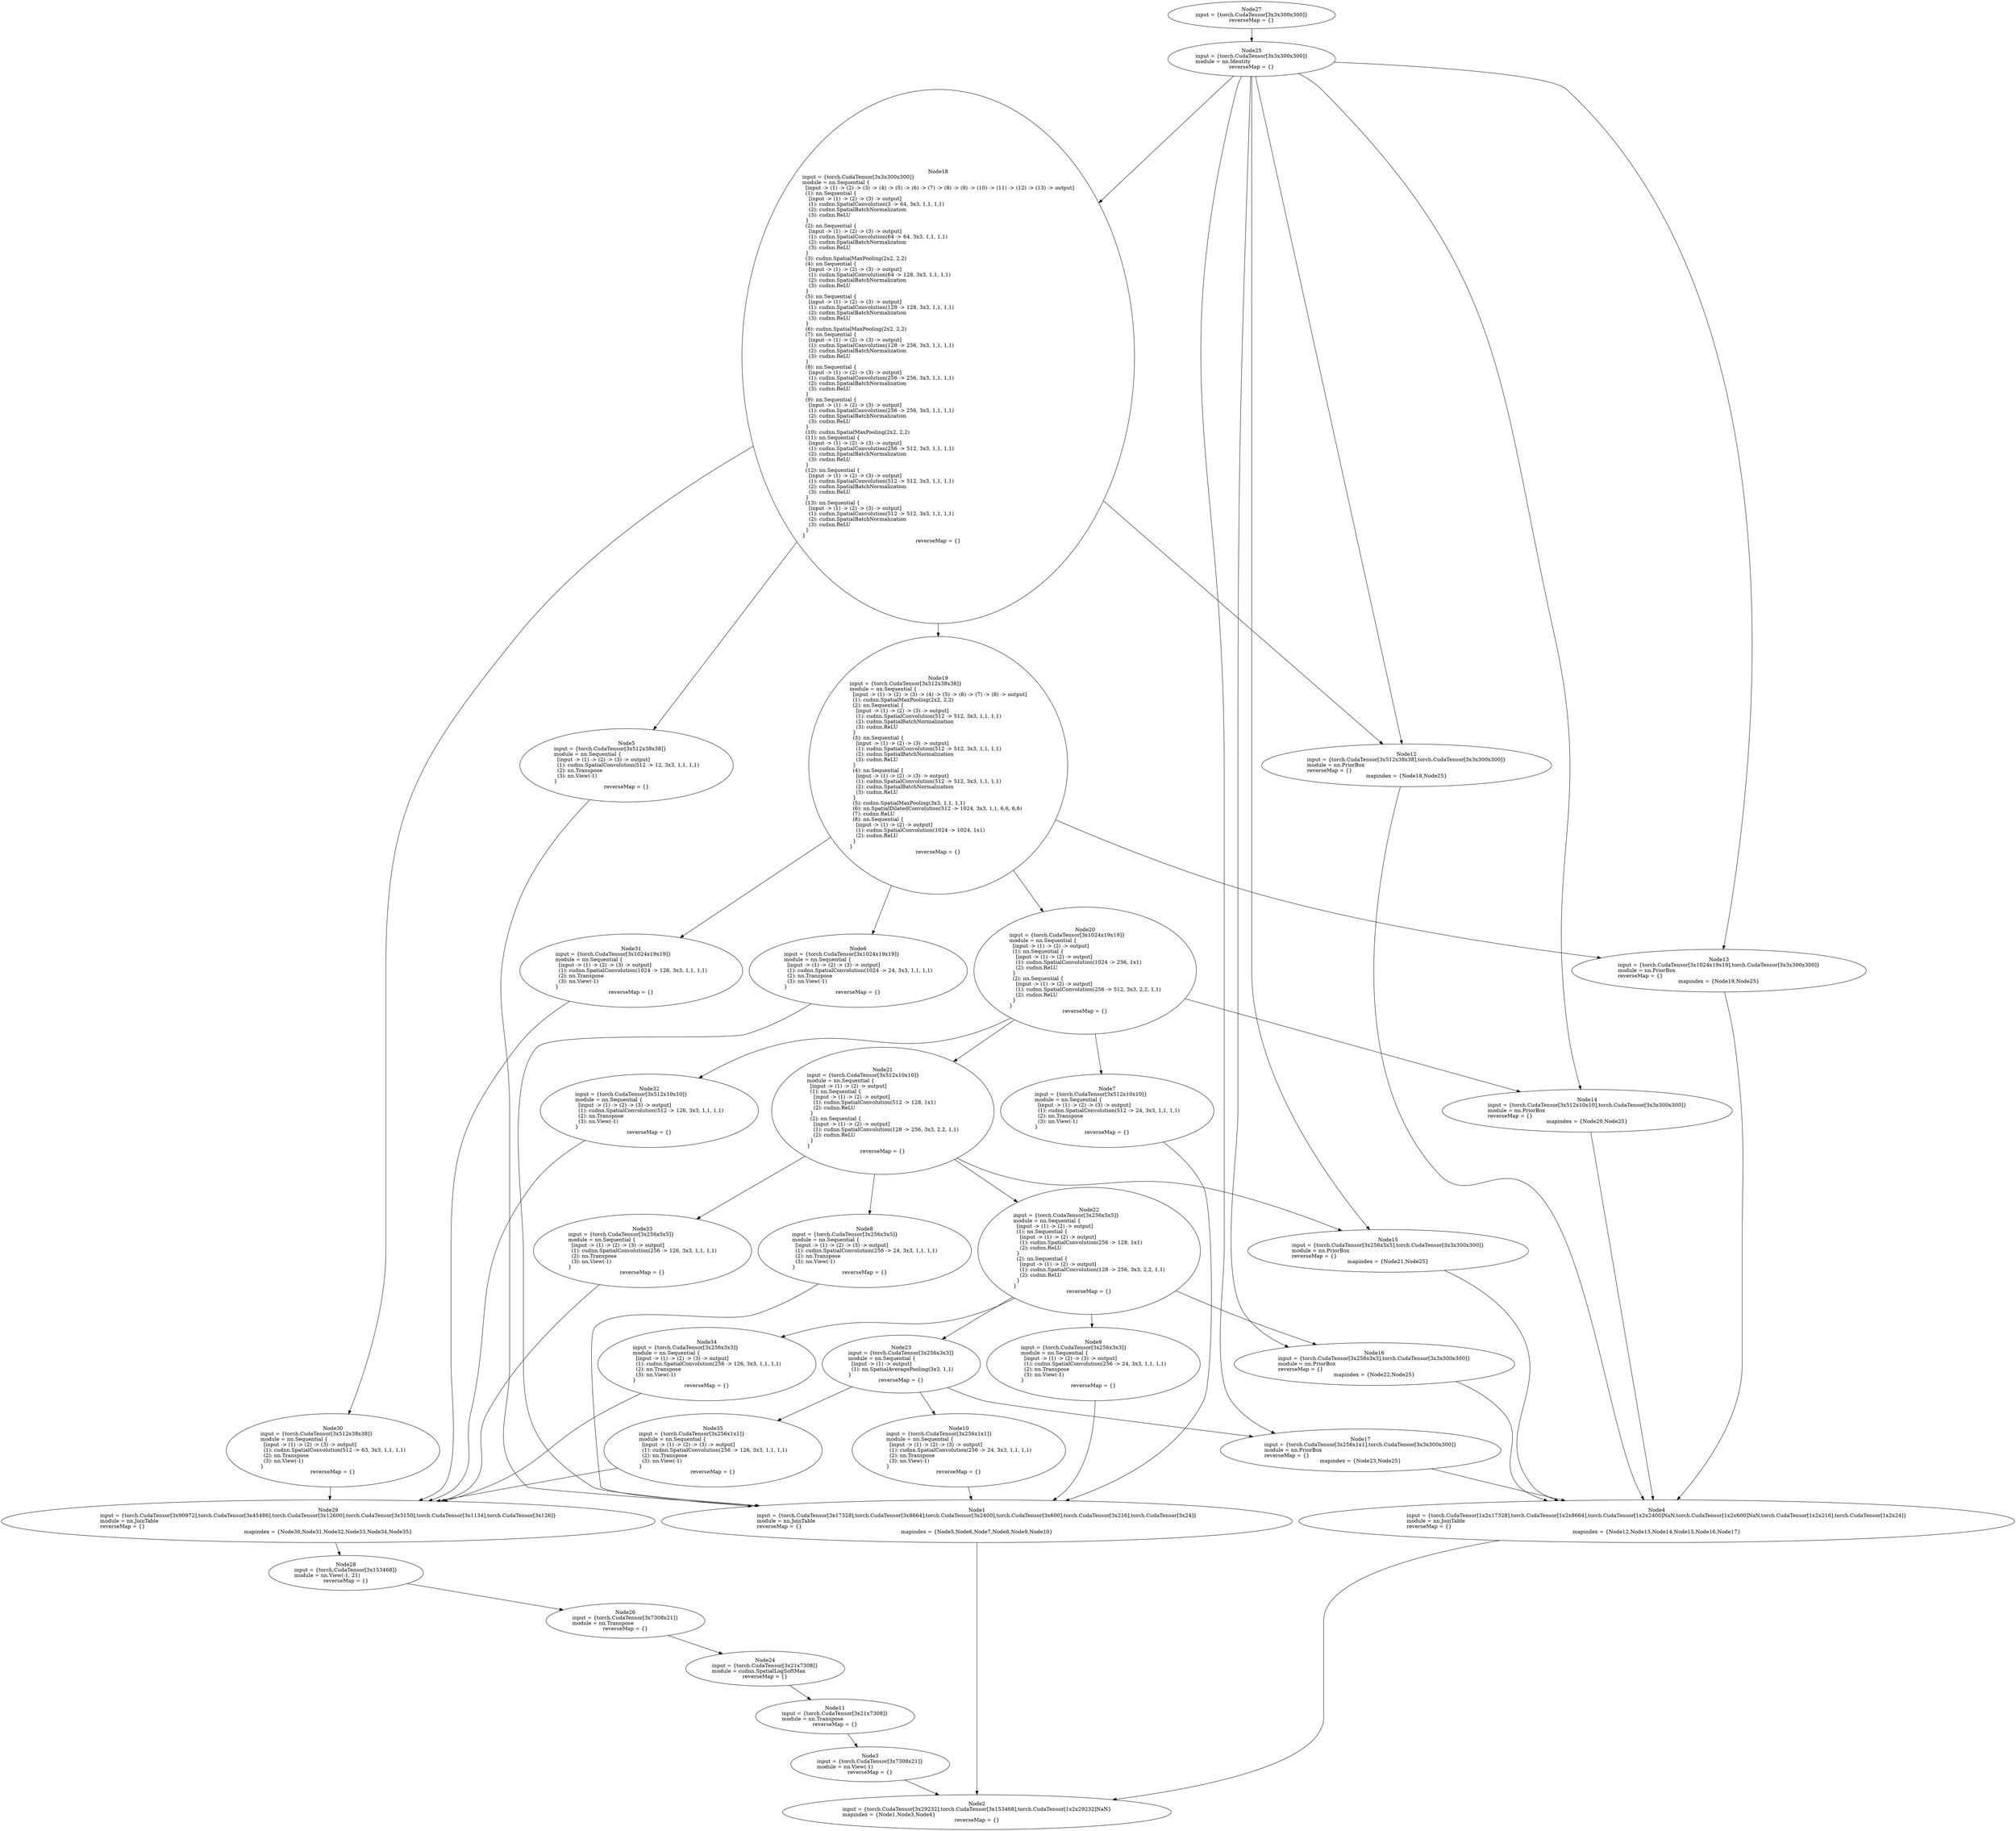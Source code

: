 digraph G {
	graph [bb="0,0,4316,5054"];
	node [label="\N",
		shape=oval
	];
	n1	 [height=1.6303,
		label="Node1\ninput = {torch.CudaTensor[3x17328],torch.CudaTensor[3x8664],torch.CudaTensor[3x2400],torch.CudaTensor[3x600],torch.CudaTensor[\
3x216],torch.CudaTensor[3x24]}\lmodule = nn.JoinTable\lreverseMap = {}\lmapindex = {Node5,Node6,Node7,Node8,Node9,Node10}",
		pos="2089,851",
		tooltip="[VGG_SSD.lua]:138_",
		width=18.73];
	n2	 [height=1.3356,
		label="Node2\ninput = {torch.CudaTensor[3x29232],torch.CudaTensor[3x153468],torch.CudaTensor[1x2x29232]NaN}\lmapindex = {Node1,Node3,Node4}\lreverseMap = {}",
		pos="2089,48",
		tooltip="[[C]]:-1_",
		width=11.539];
	n1 -> n2	 [pos="e,2089,96.331 2089,792.22 2089,736.96 2089,651.29 2089,577 2089,577 2089,577 2089,311 2089,240.64 2089,159.65 2089,106.56"];
	n3	 [height=1.3356,
		label="Node3\ninput = {torch.CudaTensor[3x7308x21]}\lmodule = nn.View(-1)\lreverseMap = {}",
		pos="1817,180",
		tooltip="[VGG_SSD.lua]:144_",
		width=4.728];
	n3 -> n2	 [pos="e,1993.1,94.838 1902.3,138.22 1928.2,125.85 1957,112.1 1984,99.185"];
	n4	 [height=1.6303,
		label="Node4\ninput = {torch.CudaTensor[1x2x17328],torch.CudaTensor[1x2x8664],torch.CudaTensor[1x2x2400]NaN,torch.CudaTensor[1x2x600]NaN,\
torch.CudaTensor[1x2x216],torch.CudaTensor[1x2x24]}\lmodule = nn.JoinTable\lreverseMap = {}\lmapindex = {Node12,Node13,Node14,Node15,\
Node16,Node17}",
		pos="3549,851",
		tooltip="[VGG_SSD.lua]:151_",
		width=21.318];
	n4 -> n2	 [pos="e,2334,86.894 3271.1,796.29 3071.6,749.52 2838,674.02 2838,577 2838,577 2838,577 2838,311 2838,203.77 2561,130.07 2344,88.775"];
	n5	 [height=2.8088,
		label="Node5\ninput = {torch.CudaTensor[3x512x38x38]}\lmodule = nn.Sequential {\l  [input -> (1) -> (2) -> (3) -> output]\l  (1): cudnn.SpatialConvolution(\
512 -> 12, 3x3, 1,1, 1,1)\l  (2): nn.Transpose\l  (3): nn.View(-1)\l}\lreverseMap = {}",
		pos="1304,2942",
		tooltip="[VGG_SSD.lua]:93_",
		width=6.4533];
	n5 -> n1	 [pos="e,1597.7,891.25 1262,2842.2 1231.1,2764.4 1191.5,2652.3 1173,2550 1128.5,2303.6 1154,2237.4 1154,1987 1154,1987 1154,1987 1154,1284 \
1154,1132.5 1089.6,1051.8 1198,946 1213.9,930.46 1393.7,910.03 1587.6,892.18"];
	n6	 [height=2.8088,
		label="Node6\ninput = {torch.CudaTensor[3x1024x19x19]}\lmodule = nn.Sequential {\l  [input -> (1) -> (2) -> (3) -> output]\l  (1): cudnn.SpatialConvolution(\
1024 -> 24, 3x3, 1,1, 1,1)\l  (2): nn.Transpose\l  (3): nn.View(-1)\l}\lreverseMap = {}",
		pos="1923,2374",
		tooltip="[VGG_SSD.lua]:106_",
		width=6.5915];
	n6 -> n1	 [pos="e,1536.3,884.67 1821.6,2282.5 1779.5,2250.1 1728.2,2217 1676,2198 1582.5,2164 1299.8,2232.8 1230,2162 1141.9,2072.8 1192,1724.4 \
1192,1599 1192,1599 1192,1599 1192,1284 1192,1120.4 1207.1,1044.2 1338,946 1373.7,919.21 1443.3,900.02 1526.4,886.28"];
	n7	 [height=2.8088,
		label="Node7\ninput = {torch.CudaTensor[3x512x10x10]}\lmodule = nn.Sequential {\l  [input -> (1) -> (2) -> (3) -> output]\l  (1): cudnn.SpatialConvolution(\
512 -> 24, 3x3, 1,1, 1,1)\l  (2): nn.Transpose\l  (3): nn.View(-1)\l}\lreverseMap = {}",
		pos="2488,1986",
		tooltip="[VGG_SSD.lua]:113_",
		width=6.4533];
	n7 -> n1	 [pos="e,2316,906.4 2601.9,1897.8 2637.8,1863.6 2672.9,1821.1 2692,1774 2741.2,1652.5 2748.1,1302 2691,1184 2622.1,1041.6 2463.1,957.62 \
2325.8,909.78"];
	n8	 [height=2.8088,
		label="Node8\ninput = {torch.CudaTensor[3x256x5x5]}\lmodule = nn.Sequential {\l  [input -> (1) -> (2) -> (3) -> output]\l  (1): cudnn.SpatialConvolution(\
256 -> 24, 3x3, 1,1, 1,1)\l  (2): nn.Transpose\l  (3): nn.View(-1)\l}\lreverseMap = {}",
		pos="1946,1598",
		tooltip="[VGG_SSD.lua]:120_",
		width=6.4533];
	n8 -> n1	 [pos="e,1594.5,890.92 1846.1,1506.6 1805,1474.5 1755,1441.4 1704,1422 1630.5,1394 1404.7,1444.4 1352,1386 1338.1,1370.6 1338.3,962.65 \
1353,946 1372.1,924.4 1467.8,906.42 1584.3,892.16"];
	n9	 [height=2.8088,
		label="Node9\ninput = {torch.CudaTensor[3x256x3x3]}\lmodule = nn.Sequential {\l  [input -> (1) -> (2) -> (3) -> output]\l  (1): cudnn.SpatialConvolution(\
256 -> 24, 3x3, 1,1, 1,1)\l  (2): nn.Transpose\l  (3): nn.View(-1)\l}\lreverseMap = {}",
		pos="2450,1285",
		tooltip="[VGG_SSD.lua]:127_",
		width=6.4533];
	n9 -> n1	 [pos="e,2279.2,907.36 2437.1,1183.9 2422.7,1109.6 2392.5,1010.5 2330,946 2317.6,933.21 2303.3,922.13 2287.9,912.54"];
	n10	 [height=2.8088,
		label="Node10\ninput = {torch.CudaTensor[3x256x1x1]}\lmodule = nn.Sequential {\l  [input -> (1) -> (2) -> (3) -> output]\l  (1): cudnn.SpatialConvolution(\
256 -> 24, 3x3, 1,1, 1,1)\l  (2): nn.Transpose\l  (3): nn.View(-1)\l}\lreverseMap = {}",
		pos="2089,1047",
		tooltip="[VGG_SSD.lua]:133_",
		width=6.4533];
	n10 -> n1	 [pos="e,2089,909.91 2089,945.87 2089,937.11 2089,928.39 2089,919.98"];
	n11	 [height=1.3356,
		label="Node11\ninput = {torch.CudaTensor[3x21x7308]}\lmodule = nn.Transpose\lreverseMap = {}",
		pos="1742,312",
		tooltip="[VGG_SSD.lua]:143_",
		width=4.728];
	n11 -> n3	 [pos="e,1790.1,227.68 1768.9,264.43 1774.1,255.38 1779.6,245.8 1785,236.5"];
	n12	 [height=1.6303,
		label="Node12\ninput = {torch.CudaTensor[3x512x38x38],torch.CudaTensor[3x3x300x300]}\lmodule = nn.PriorBox\lreverseMap = {}\lmapindex = {\
Node18,Node25}",
		pos="3163,2942",
		tooltip="[VGG_SSD.lua]:67_",
		width=8.6169];
	n12 -> n4	 [pos="e,3541,909.91 3142.4,2883.2 3080.9,2699.8 2920.1,2124.4 3197,1810 3264.8,1733 3353.3,1847.4 3425,1774 3554.7,1641.2 3511,1129.9 \
3536,946 3537.1,937.61 3538.4,928.8 3539.6,920.08"];
	n13	 [height=1.6303,
		label="Node13\ninput = {torch.CudaTensor[3x1024x19x19],torch.CudaTensor[3x3x300x300]}\lmodule = nn.PriorBox\lreverseMap = {}\lmapindex = {\
Node19,Node25}",
		pos="3844,2374",
		tooltip="[VGG_SSD.lua]:67_",
		width=8.7551];
	n13 -> n4	 [pos="e,3625.6,909.68 3845.3,2315.2 3847.9,2186.6 3854,1866.8 3854,1599 3854,1599 3854,1599 3854,1284 3854,1130.3 3723.6,992.95 3633.4,\
916.23"];
	n14	 [height=1.6303,
		label="Node14\ninput = {torch.CudaTensor[3x512x10x10],torch.CudaTensor[3x3x300x300]}\lmodule = nn.PriorBox\lreverseMap = {}\lmapindex = {\
Node20,Node25}",
		pos="3516,1986",
		tooltip="[VGG_SSD.lua]:67_",
		width=8.6169];
	n14 -> n4	 [pos="e,3547.3,909.97 3517.7,1927.3 3523.2,1736.2 3541,1125.3 3547,920.01"];
	n15	 [height=1.6303,
		label="Node15\ninput = {torch.CudaTensor[3x256x5x5],torch.CudaTensor[3x3x300x300]}\lmodule = nn.PriorBox\lreverseMap = {}\lmapindex = {\
Node21,Node25}",
		pos="3116,1598",
		tooltip="[VGG_SSD.lua]:67_",
		width=8.3406];
	n15 -> n4	 [pos="e,3459.8,909.49 3221.8,1542.9 3280.8,1506.8 3349.7,1453.6 3387,1386 3482,1213.9 3337,1118.6 3431,946 3436.7,935.49 3444.2,925.73 \
3452.5,916.8"];
	n16	 [height=1.6303,
		label="Node16\ninput = {torch.CudaTensor[3x256x3x3],torch.CudaTensor[3x3x300x300]}\lmodule = nn.PriorBox\lreverseMap = {}\lmapindex = {\
Node22,Node25}",
		pos="3078,1285",
		tooltip="[VGG_SSD.lua]:67_",
		width=8.3406];
	n16 -> n4	 [pos="e,3429.8,908.99 3233.7,1234.7 3276.7,1214.1 3319.5,1185.9 3349,1148 3405.3,1075.4 3339.5,1020.7 3393,946 3401.1,934.73 3411,924.56 \
3421.8,915.44"];
	n17	 [height=1.6303,
		label="Node17\ninput = {torch.CudaTensor[3x256x1x1],torch.CudaTensor[3x3x300x300]}\lmodule = nn.PriorBox\lreverseMap = {}\lmapindex = {\
Node23,Node25}",
		pos="3040,1047",
		tooltip="[VGG_SSD.lua]:67_",
		width=8.3406];
	n17 -> n4	 [pos="e,3400.3,908.67 3175.1,994.52 3241.3,969.27 3321.5,938.7 3390.6,912.36"];
	n18	 [height=20.486,
		label="Node18\ninput = {torch.CudaTensor[3x3x300x300]}\lmodule = nn.Sequential {\l  [input -> (1) -> (2) -> (3) -> (4) -> (5) -> (6) -> (\
7) -> (8) -> (9) -> (10) -> (11) -> (12) -> (13) -> output]\l  (1): nn.Sequential {\l    [input -> (1) -> (2) -> (3) -> output]\l    (\
1): cudnn.SpatialConvolution(3 -> 64, 3x3, 1,1, 1,1)\l    (2): cudnn.SpatialBatchNormalization\l    (3): cudnn.ReLU\l  }\l  (2): \
nn.Sequential {\l    [input -> (1) -> (2) -> (3) -> output]\l    (1): cudnn.SpatialConvolution(64 -> 64, 3x3, 1,1, 1,1)\l    (2): \
cudnn.SpatialBatchNormalization\l    (3): cudnn.ReLU\l  }\l  (3): cudnn.SpatialMaxPooling(2x2, 2,2)\l  (4): nn.Sequential {\l    [\
input -> (1) -> (2) -> (3) -> output]\l    (1): cudnn.SpatialConvolution(64 -> 128, 3x3, 1,1, 1,1)\l    (2): cudnn.SpatialBatchNormalization\l    (\
3): cudnn.ReLU\l  }\l  (5): nn.Sequential {\l    [input -> (1) -> (2) -> (3) -> output]\l    (1): cudnn.SpatialConvolution(128 -> \
128, 3x3, 1,1, 1,1)\l    (2): cudnn.SpatialBatchNormalization\l    (3): cudnn.ReLU\l  }\l  (6): cudnn.SpatialMaxPooling(2x2, 2,2)\l  (\
7): nn.Sequential {\l    [input -> (1) -> (2) -> (3) -> output]\l    (1): cudnn.SpatialConvolution(128 -> 256, 3x3, 1,1, 1,1)\l    (\
2): cudnn.SpatialBatchNormalization\l    (3): cudnn.ReLU\l  }\l  (8): nn.Sequential {\l    [input -> (1) -> (2) -> (3) -> output]\l    (\
1): cudnn.SpatialConvolution(256 -> 256, 3x3, 1,1, 1,1)\l    (2): cudnn.SpatialBatchNormalization\l    (3): cudnn.ReLU\l  }\l  (\
9): nn.Sequential {\l    [input -> (1) -> (2) -> (3) -> output]\l    (1): cudnn.SpatialConvolution(256 -> 256, 3x3, 1,1, 1,1)\l    (\
2): cudnn.SpatialBatchNormalization\l    (3): cudnn.ReLU\l  }\l  (10): cudnn.SpatialMaxPooling(2x2, 2,2)\l  (11): nn.Sequential {\l    [\
input -> (1) -> (2) -> (3) -> output]\l    (1): cudnn.SpatialConvolution(256 -> 512, 3x3, 1,1, 1,1)\l    (2): cudnn.SpatialBatchNormalization\l    (\
3): cudnn.ReLU\l  }\l  (12): nn.Sequential {\l    [input -> (1) -> (2) -> (3) -> output]\l    (1): cudnn.SpatialConvolution(512 \
-> 512, 3x3, 1,1, 1,1)\l    (2): cudnn.SpatialBatchNormalization\l    (3): cudnn.ReLU\l  }\l  (13): nn.Sequential {\l    [input \
-> (1) -> (2) -> (3) -> output]\l    (1): cudnn.SpatialConvolution(512 -> 512, 3x3, 1,1, 1,1)\l    (2): cudnn.SpatialBatchNormalization\l    (\
3): cudnn.ReLU\l  }\l}\lreverseMap = {}",
		pos="2139,4072",
		tooltip="[VGG_SSD.lua]:91_",
		width=12.001];
	n18 -> n5	 [pos="e,1374.7,3038.5 1800.3,3613.4 1645.8,3404.8 1476.5,3176 1380.9,3046.9"];
	n18 -> n12	 [pos="e,3111.2,3000 2501.8,3671.3 2724.7,3425.9 2988.8,3134.9 3104.2,3007.8"];
	n19	 [height=9.8799,
		label="Node19\ninput = {torch.CudaTensor[3x512x38x38]}\lmodule = nn.Sequential {\l  [input -> (1) -> (2) -> (3) -> (4) -> (5) -> (6) -> (\
7) -> (8) -> output]\l  (1): cudnn.SpatialMaxPooling(2x2, 2,2)\l  (2): nn.Sequential {\l    [input -> (1) -> (2) -> (3) -> output]\l    (\
1): cudnn.SpatialConvolution(512 -> 512, 3x3, 1,1, 1,1)\l    (2): cudnn.SpatialBatchNormalization\l    (3): cudnn.ReLU\l  }\l  (\
3): nn.Sequential {\l    [input -> (1) -> (2) -> (3) -> output]\l    (1): cudnn.SpatialConvolution(512 -> 512, 3x3, 1,1, 1,1)\l    (\
2): cudnn.SpatialBatchNormalization\l    (3): cudnn.ReLU\l  }\l  (4): nn.Sequential {\l    [input -> (1) -> (2) -> (3) -> output]\l    (\
1): cudnn.SpatialConvolution(512 -> 512, 3x3, 1,1, 1,1)\l    (2): cudnn.SpatialBatchNormalization\l    (3): cudnn.ReLU\l  }\l  (\
5): cudnn.SpatialMaxPooling(3x3, 1,1, 1,1)\l  (6): nn.SpatialDilatedConvolution(512 -> 1024, 3x3, 1,1, 6,6, 6,6)\l  (7): cudnn.ReLU\l  (\
8): nn.Sequential {\l    [input -> (1) -> (2) -> output]\l    (1): cudnn.SpatialConvolution(1024 -> 1024, 1x1)\l    (2): cudnn.ReLU\l  }\l}\lreverseMap = {}",
		pos="2139,2942",
		tooltip="[VGG_SSD.lua]:104_",
		width=7.926];
	n18 -> n19	 [pos="e,2139,3297.8 2139,3334.4 2139,3325.5 2139,3316.7 2139,3308"];
	n30	 [height=2.8088,
		label="Node30\ninput = {torch.CudaTensor[3x512x38x38]}\lmodule = nn.Sequential {\l  [input -> (1) -> (2) -> (3) -> output]\l  (1): cudnn.SpatialConvolution(\
512 -> 63, 3x3, 1,1, 1,1)\l  (2): nn.Transpose\l  (3): nn.View(-1)\l}\lreverseMap = {}",
		pos="720,1047",
		tooltip="[VGG_SSD.lua]:92_",
		width=6.4533];
	n18 -> n30	 [pos="e,754.31,1147.3 1723.8,3867.4 1495.8,3735.2 1226.7,3542.1 1062,3298 825.79,2948 837,2797.2 837,2375 837,2375 837,2375 837,1597 837,\
1441.6 791.62,1266.8 757.38,1157.1"];
	n19 -> n6	 [pos="e,1960.7,2473.9 2016.6,2620.4 1997.8,2571.1 1979.6,2523.4 1964.3,2483.3"];
	n19 -> n13	 [pos="e,3592.8,2409.5 2397.6,2790.5 2528,2719.9 2690.6,2639.8 2844,2586 3087.9,2500.5 3378.1,2444 3582.8,2411.1"];
	n20	 [height=4.8712,
		label="Node20\ninput = {torch.CudaTensor[3x1024x19x19]}\lmodule = nn.Sequential {\l  [input -> (1) -> (2) -> output]\l  (1): nn.Sequential {\l    [\
input -> (1) -> (2) -> output]\l    (1): cudnn.SpatialConvolution(1024 -> 256, 1x1)\l    (2): cudnn.ReLU\l  }\l  (2): nn.Sequential {\l    [\
input -> (1) -> (2) -> output]\l    (1): cudnn.SpatialConvolution(256 -> 512, 3x3, 2,2, 1,1)\l    (2): cudnn.ReLU\l  }\l}\lreverseMap = {}",
		pos="2422,2374",
		tooltip="[VGG_SSD.lua]:111_",
		width=6.7534];
	n19 -> n20	 [pos="e,2339.9,2539.2 2289.6,2639.8 2305.3,2608.4 2320.8,2577.4 2335.4,2548.2"];
	n31	 [height=2.8088,
		label="Node31\ninput = {torch.CudaTensor[3x1024x19x19]}\lmodule = nn.Sequential {\l  [input -> (1) -> (2) -> (3) -> output]\l  (1): cudnn.SpatialConvolution(\
1024 -> 126, 3x3, 1,1, 1,1)\l  (2): nn.Transpose\l  (3): nn.View(-1)\l}\lreverseMap = {}",
		pos="1425,2374",
		tooltip="[VGG_SSD.lua]:105_",
		width=6.7297];
	n19 -> n31	 [pos="e,1537.3,2464 1898.3,2750.2 1779.5,2656.1 1641.6,2546.7 1545.3,2470.4"];
	n20 -> n7	 [pos="e,2470.9,2087.1 2451.6,2199.8 2457.6,2164.9 2463.7,2129.3 2469.1,2097.3"];
	n20 -> n14	 [pos="e,3371.5,2038 2640.1,2296 2853.6,2220.7 3173.5,2107.8 3361.8,2041.4"];
	n21	 [height=4.8712,
		label="Node21\ninput = {torch.CudaTensor[3x512x10x10]}\lmodule = nn.Sequential {\l  [input -> (1) -> (2) -> output]\l  (1): nn.Sequential {\l    [\
input -> (1) -> (2) -> output]\l    (1): cudnn.SpatialConvolution(512 -> 128, 1x1)\l    (2): cudnn.ReLU\l  }\l  (2): nn.Sequential {\l    [\
input -> (1) -> (2) -> output]\l    (1): cudnn.SpatialConvolution(128 -> 256, 3x3, 2,2, 1,1)\l    (2): cudnn.ReLU\l  }\l}\lreverseMap = {}",
		pos="1994,1986",
		tooltip="[VGG_SSD.lua]:118_",
		width=6.7534];
	n20 -> n21	 [pos="e,2145.5,2123.6 2270.8,2236.6 2232.7,2202.3 2191.7,2165.3 2153.2,2130.5"];
	n32	 [height=2.8088,
		label="Node32\ninput = {torch.CudaTensor[3x512x10x10]}\lmodule = nn.Sequential {\l  [input -> (1) -> (2) -> (3) -> output]\l  (1): cudnn.SpatialConvolution(\
512 -> 126, 3x3, 1,1, 1,1)\l  (2): nn.Transpose\l  (3): nn.View(-1)\l}\lreverseMap = {}",
		pos="1477,1986",
		tooltip="[VGG_SSD.lua]:112_",
		width=6.5915];
	n20 -> n32	 [pos="e,1585.2,2076.2 2260,2243.1 2231.1,2225.2 2200.2,2209.2 2169,2198 1989.7,2133.7 1921.9,2224.4 1742,2162 1689.6,2143.8 1637.5,2113 \
1593.6,2082.1"];
	n21 -> n8	 [pos="e,1958.4,1699 1972.4,1811.2 1968.1,1776.5 1963.7,1741 1959.7,1709.2"];
	n21 -> n15	 [pos="e,3011,1653.1 2155.6,1854.8 2184.3,1837 2215,1821.1 2246,1810 2433.2,1743 2498.6,1820.5 2692,1774 2801,1747.8 2918.3,1697.5 3001.8,\
1657.6"];
	n22	 [height=4.8712,
		label="Node22\ninput = {torch.CudaTensor[3x256x5x5]}\lmodule = nn.Sequential {\l  [input -> (1) -> (2) -> output]\l  (1): nn.Sequential {\l    [\
input -> (1) -> (2) -> output]\l    (1): cudnn.SpatialConvolution(256 -> 128, 1x1)\l    (2): cudnn.ReLU\l  }\l  (2): nn.Sequential {\l    [\
input -> (1) -> (2) -> output]\l    (1): cudnn.SpatialConvolution(128 -> 256, 3x3, 2,2, 1,1)\l    (2): cudnn.ReLU\l  }\l}\lreverseMap = {}",
		pos="2440,1598",
		tooltip="[VGG_SSD.lua]:125_",
		width=6.7534];
	n21 -> n22	 [pos="e,2285,1733.2 2149.1,1850.8 2190.5,1814.9 2235.4,1776.1 2277.2,1739.9"];
	n33	 [height=2.8088,
		label="Node33\ninput = {torch.CudaTensor[3x256x5x5]}\lmodule = nn.Sequential {\l  [input -> (1) -> (2) -> (3) -> output]\l  (1): cudnn.SpatialConvolution(\
256 -> 126, 3x3, 1,1, 1,1)\l  (2): nn.Transpose\l  (3): nn.View(-1)\l}\lreverseMap = {}",
		pos="1458,1598",
		tooltip="[VGG_SSD.lua]:119_",
		width=6.5915];
	n21 -> n33	 [pos="e,1578.1,1685.5 1822.6,1861.5 1746,1806.4 1657.4,1742.6 1586.7,1691.7"];
	n22 -> n9	 [pos="e,2446.8,1386.2 2445.6,1422.4 2445.9,1413.6 2446.2,1405 2446.4,1396.5"];
	n22 -> n16	 [pos="e,2955.1,1338.6 2634.4,1492.2 2679.6,1468.5 2727.8,1443.9 2773,1422 2829.1,1394.8 2891.9,1366.4 2945.8,1342.7"];
	n23	 [height=2.2195,
		label="Node23\ninput = {torch.CudaTensor[3x256x3x3]}\lmodule = nn.Sequential {\l  [input -> (1) -> output]\l  (1): nn.SpatialAveragePooling(\
3x3, 1,1)\l}\lreverseMap = {}",
		pos="2027,1285",
		tooltip="[VGG_SSD.lua]:131_",
		width=4.7852];
	n22 -> n23	 [pos="e,2116.6,1353.5 2272.3,1470.7 2222.1,1432.9 2168.8,1392.8 2124.7,1359.6"];
	n34	 [height=2.8088,
		label="Node34\ninput = {torch.CudaTensor[3x256x3x3]}\lmodule = nn.Sequential {\l  [input -> (1) -> (2) -> (3) -> output]\l  (1): cudnn.SpatialConvolution(\
256 -> 126, 3x3, 1,1, 1,1)\l  (2): nn.Transpose\l  (3): nn.View(-1)\l}\lreverseMap = {}",
		pos="1599,1285",
		tooltip="[VGG_SSD.lua]:126_",
		width=6.5915];
	n22 -> n34	 [pos="e,1760.6,1359.2 2277.5,1467.4 2248.6,1449.6 2217.9,1433.5 2187,1422 2043.7,1368.9 1993.3,1423.1 1845,1386 1820.3,1379.8 1794.8,1371.6 \
1770.1,1362.6"];
	n23 -> n10	 [pos="e,2062.8,1147.7 2047.6,1205.4 2051.7,1190.1 2056,1173.8 2060.2,1157.6"];
	n23 -> n17	 [pos="e,2789.4,1079.4 2128,1220.3 2153.4,1206.5 2181,1193.3 2208,1184 2311,1148.3 2576,1108.1 2779.4,1080.7"];
	n35	 [height=2.8088,
		label="Node35\ninput = {torch.CudaTensor[3x256x1x1]}\lmodule = nn.Sequential {\l  [input -> (1) -> (2) -> (3) -> output]\l  (1): cudnn.SpatialConvolution(\
256 -> 126, 3x3, 1,1, 1,1)\l  (2): nn.Transpose\l  (3): nn.View(-1)\l}\lreverseMap = {}",
		pos="1600,1047",
		tooltip="[VGG_SSD.lua]:132_",
		width=6.5915];
	n23 -> n35	 [pos="e,1744,1127.6 1917.3,1223.4 1867.3,1195.8 1807.3,1162.6 1753,1132.6"];
	n24	 [height=1.3356,
		label="Node24\ninput = {torch.CudaTensor[3x21x7308]}\lmodule = cudnn.SpatialLogSoftMax\lreverseMap = {}",
		pos="1667,444",
		tooltip="[VGG_SSD.lua]:142_",
		width=4.728];
	n24 -> n11	 [pos="e,1715.1,359.68 1693.9,396.43 1699.1,387.38 1704.6,377.8 1710,368.5"];
	n25	 [height=1.3356,
		label="Node25\ninput = {torch.CudaTensor[3x3x300x300]}\lmodule = nn.Identity\lreverseMap = {}",
		pos="2825,4894",
		tooltip="[VGG_SSD.lua]:14_",
		width=4.9806];
	n25 -> n12	 [pos="e,3152.9,3001 2833.2,4845.8 2878.4,4584.8 3097.6,3320.1 3151.2,3011.2"];
	n25 -> n13	 [pos="e,3858.3,2433 2999.9,4883 3192.2,4870.3 3478.9,4845.6 3515,4810 4199.2,4135.7 3934.3,2763.7 3860.6,2443.1"];
	n25 -> n14	 [pos="e,3516.8,2044.7 2925.6,4854 2946.1,4842.4 2966,4827.8 2981,4810 3437.5,4269 3360.2,3995.4 3482,3298 3524.3,3055.6 3519.4,2287.8 \
3516.9,2054.8"];
	n25 -> n15	 [pos="e,3078,1656.4 2825,4845.9 2825,4628.6 2825,3702.6 2825,2943 2825,2943 2825,2943 2825,2373 2825,2095.1 2991.3,1795 3072.5,1665.1"];
	n25 -> n16	 [pos="e,2913.1,1334.1 2822.5,4845.6 2821.9,4834 2821.4,4821.5 2821,4810 2793.5,3980.5 2787,3772.9 2787,2943 2787,2943 2787,2943 2787,1985 \
2787,1859.8 2738.4,1527.4 2806,1422 2829.3,1385.7 2865.4,1358.7 2903.8,1338.8"];
	n25 -> n17	 [pos="e,2875.8,1096.2 2797.4,4846.1 2791.9,4834.6 2787,4822.2 2784,4810 2587.7,4003.6 2749,3772.9 2749,2943 2749,2943 2749,2943 2749,1597 \
2749,1505.1 2717.9,1261 2768,1184 2791.6,1147.7 2827.9,1120.8 2866.5,1100.8"];
	n25 -> n18	 [pos="e,2482.6,4519.3 2773.3,4847.7 2760.4,4835.8 2746.9,4822.7 2735,4810 2652,4721.4 2567.4,4622.7 2488.9,4527.1"];
	n26	 [height=1.3356,
		label="Node26\ninput = {torch.CudaTensor[3x7308x21]}\lmodule = nn.Transpose\lreverseMap = {}",
		pos="1593,576",
		tooltip="[VGG_SSD.lua]:141_",
		width=4.728];
	n26 -> n24	 [pos="e,1640.4,491.68 1619.5,528.43 1624.7,519.38 1630.1,509.8 1635.4,500.5"];
	n27	 [height=1.041,
		label="Node27\ninput = {torch.CudaTensor[3x3x300x300]}\lreverseMap = {}",
		pos="2825,5016",
		tooltip="[[C]]:-1_",
		width=4.9806];
	n27 -> n25	 [pos="e,2825,4942.5 2825,4978.3 2825,4970.2 2825,4961.4 2825,4952.7"];
	n28	 [height=1.3356,
		label="Node28\ninput = {torch.CudaTensor[3x153468]}\lmodule = nn.View(-1, 21)\lreverseMap = {}",
		pos="997,708",
		tooltip="[VGG_SSD.lua]:140_",
		width=4.5898];
	n28 -> n26	 [pos="e,1459.9,606.02 1127.8,678.47 1223,657.7 1352,629.57 1450,608.2"];
	n29	 [height=1.6303,
		label="Node29\ninput = {torch.CudaTensor[3x90972],torch.CudaTensor[3x45486],torch.CudaTensor[3x12600],torch.CudaTensor[3x3150],torch.CudaTensor[\
3x1134],torch.CudaTensor[3x126]}\lmodule = nn.JoinTable\lreverseMap = {}\lmapindex = {Node30,Node31,Node32,Node33,Node34,Node35}",
		pos="698,851",
		tooltip="[VGG_SSD.lua]:137_",
		width=19.398];
	n29 -> n28	 [pos="e,911.62,749.26 818.75,793.06 846.59,779.93 875.81,766.15 902.35,753.63"];
	n30 -> n29	 [pos="e,704.57,909.91 708.65,945.87 707.65,937.11 706.66,928.39 705.71,919.98"];
	n31 -> n29	 [pos="e,918.06,906.89 1297,2288.1 1252.8,2253.5 1206.4,2210.2 1174,2162 1027.2,1943.8 992,1862 992,1599 992,1599 992,1599 992,1284 992,\
1208.6 1007.2,1005.6 961,946 951.1,933.23 939.31,922.19 926.31,912.64"];
	n32 -> n29	 [pos="e,956.1,905.54 1341.4,1902.8 1294.2,1868.3 1244.7,1824.3 1211,1774 1050.9,1534.6 1103.6,1429.7 1044,1148 1025.1,1058.6 1066.9,1014.1 \
1006,946 993.89,932.47 979.89,920.86 964.68,910.9"];
	n33 -> n29	 [pos="e,962.94,905.33 1357.5,1506 1271,1421.8 1149.8,1288.6 1083,1148 1043.8,1065.4 1106.2,1013 1044,946 1031.2,932.19 1005.1,919.66 972.71,\
908.57"];
	n34 -> n29	 [pos="e,974.03,904.98 1450.4,1206.2 1417.8,1187.9 1383.8,1167.9 1353,1148 1227.1,1066.7 1218.5,1010 1083,946 1051.7,931.24 1017.9,918.65 \
983.68,907.95"];
	n35 -> n29	 [pos="e,948.5,905.88 1389.1,1000.6 1260.5,972.97 1095,937.39 958.29,907.98"];
}
